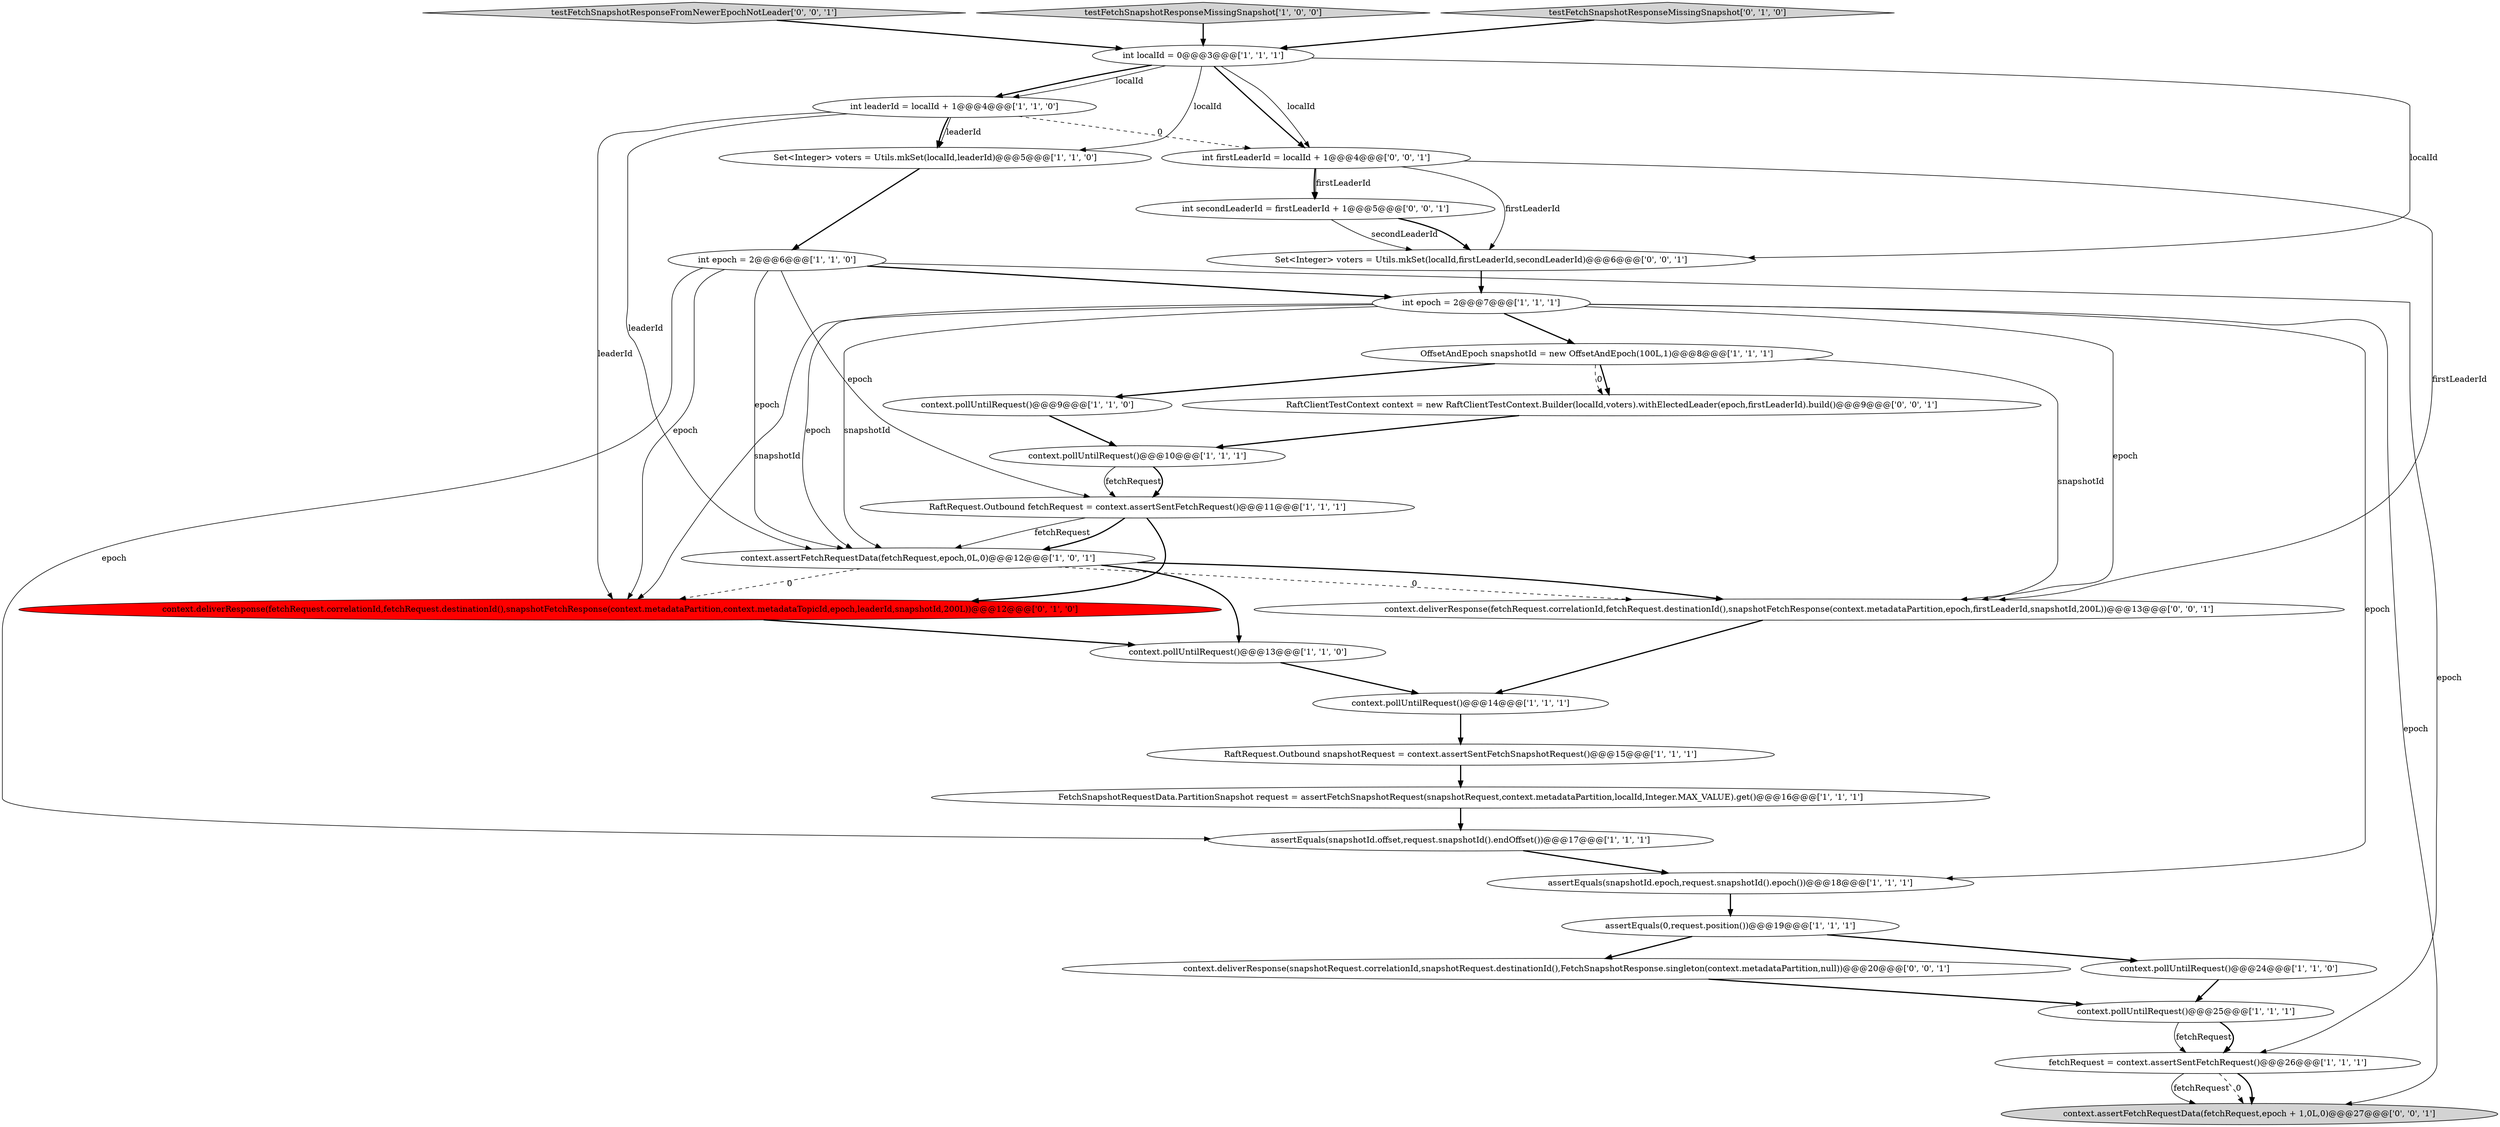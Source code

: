 digraph {
18 [style = filled, label = "assertEquals(0,request.position())@@@19@@@['1', '1', '1']", fillcolor = white, shape = ellipse image = "AAA0AAABBB1BBB"];
13 [style = filled, label = "OffsetAndEpoch snapshotId = new OffsetAndEpoch(100L,1)@@@8@@@['1', '1', '1']", fillcolor = white, shape = ellipse image = "AAA0AAABBB1BBB"];
9 [style = filled, label = "Set<Integer> voters = Utils.mkSet(localId,leaderId)@@@5@@@['1', '1', '0']", fillcolor = white, shape = ellipse image = "AAA0AAABBB1BBB"];
2 [style = filled, label = "context.assertFetchRequestData(fetchRequest,epoch,0L,0)@@@12@@@['1', '0', '1']", fillcolor = white, shape = ellipse image = "AAA0AAABBB1BBB"];
28 [style = filled, label = "Set<Integer> voters = Utils.mkSet(localId,firstLeaderId,secondLeaderId)@@@6@@@['0', '0', '1']", fillcolor = white, shape = ellipse image = "AAA0AAABBB3BBB"];
8 [style = filled, label = "assertEquals(snapshotId.epoch,request.snapshotId().epoch())@@@18@@@['1', '1', '1']", fillcolor = white, shape = ellipse image = "AAA0AAABBB1BBB"];
30 [style = filled, label = "testFetchSnapshotResponseFromNewerEpochNotLeader['0', '0', '1']", fillcolor = lightgray, shape = diamond image = "AAA0AAABBB3BBB"];
0 [style = filled, label = "int epoch = 2@@@7@@@['1', '1', '1']", fillcolor = white, shape = ellipse image = "AAA0AAABBB1BBB"];
7 [style = filled, label = "testFetchSnapshotResponseMissingSnapshot['1', '0', '0']", fillcolor = lightgray, shape = diamond image = "AAA0AAABBB1BBB"];
17 [style = filled, label = "context.pollUntilRequest()@@@10@@@['1', '1', '1']", fillcolor = white, shape = ellipse image = "AAA0AAABBB1BBB"];
19 [style = filled, label = "context.pollUntilRequest()@@@25@@@['1', '1', '1']", fillcolor = white, shape = ellipse image = "AAA0AAABBB1BBB"];
24 [style = filled, label = "context.deliverResponse(fetchRequest.correlationId,fetchRequest.destinationId(),snapshotFetchResponse(context.metadataPartition,epoch,firstLeaderId,snapshotId,200L))@@@13@@@['0', '0', '1']", fillcolor = white, shape = ellipse image = "AAA0AAABBB3BBB"];
20 [style = filled, label = "int leaderId = localId + 1@@@4@@@['1', '1', '0']", fillcolor = white, shape = ellipse image = "AAA0AAABBB1BBB"];
11 [style = filled, label = "int epoch = 2@@@6@@@['1', '1', '0']", fillcolor = white, shape = ellipse image = "AAA0AAABBB1BBB"];
23 [style = filled, label = "int firstLeaderId = localId + 1@@@4@@@['0', '0', '1']", fillcolor = white, shape = ellipse image = "AAA0AAABBB3BBB"];
26 [style = filled, label = "int secondLeaderId = firstLeaderId + 1@@@5@@@['0', '0', '1']", fillcolor = white, shape = ellipse image = "AAA0AAABBB3BBB"];
1 [style = filled, label = "int localId = 0@@@3@@@['1', '1', '1']", fillcolor = white, shape = ellipse image = "AAA0AAABBB1BBB"];
25 [style = filled, label = "context.assertFetchRequestData(fetchRequest,epoch + 1,0L,0)@@@27@@@['0', '0', '1']", fillcolor = lightgray, shape = ellipse image = "AAA0AAABBB3BBB"];
21 [style = filled, label = "context.deliverResponse(fetchRequest.correlationId,fetchRequest.destinationId(),snapshotFetchResponse(context.metadataPartition,context.metadataTopicId,epoch,leaderId,snapshotId,200L))@@@12@@@['0', '1', '0']", fillcolor = red, shape = ellipse image = "AAA1AAABBB2BBB"];
14 [style = filled, label = "FetchSnapshotRequestData.PartitionSnapshot request = assertFetchSnapshotRequest(snapshotRequest,context.metadataPartition,localId,Integer.MAX_VALUE).get()@@@16@@@['1', '1', '1']", fillcolor = white, shape = ellipse image = "AAA0AAABBB1BBB"];
16 [style = filled, label = "context.pollUntilRequest()@@@9@@@['1', '1', '0']", fillcolor = white, shape = ellipse image = "AAA0AAABBB1BBB"];
27 [style = filled, label = "RaftClientTestContext context = new RaftClientTestContext.Builder(localId,voters).withElectedLeader(epoch,firstLeaderId).build()@@@9@@@['0', '0', '1']", fillcolor = white, shape = ellipse image = "AAA0AAABBB3BBB"];
5 [style = filled, label = "RaftRequest.Outbound snapshotRequest = context.assertSentFetchSnapshotRequest()@@@15@@@['1', '1', '1']", fillcolor = white, shape = ellipse image = "AAA0AAABBB1BBB"];
6 [style = filled, label = "context.pollUntilRequest()@@@24@@@['1', '1', '0']", fillcolor = white, shape = ellipse image = "AAA0AAABBB1BBB"];
4 [style = filled, label = "context.pollUntilRequest()@@@13@@@['1', '1', '0']", fillcolor = white, shape = ellipse image = "AAA0AAABBB1BBB"];
15 [style = filled, label = "assertEquals(snapshotId.offset,request.snapshotId().endOffset())@@@17@@@['1', '1', '1']", fillcolor = white, shape = ellipse image = "AAA0AAABBB1BBB"];
29 [style = filled, label = "context.deliverResponse(snapshotRequest.correlationId,snapshotRequest.destinationId(),FetchSnapshotResponse.singleton(context.metadataPartition,null))@@@20@@@['0', '0', '1']", fillcolor = white, shape = ellipse image = "AAA0AAABBB3BBB"];
22 [style = filled, label = "testFetchSnapshotResponseMissingSnapshot['0', '1', '0']", fillcolor = lightgray, shape = diamond image = "AAA0AAABBB2BBB"];
12 [style = filled, label = "RaftRequest.Outbound fetchRequest = context.assertSentFetchRequest()@@@11@@@['1', '1', '1']", fillcolor = white, shape = ellipse image = "AAA0AAABBB1BBB"];
10 [style = filled, label = "context.pollUntilRequest()@@@14@@@['1', '1', '1']", fillcolor = white, shape = ellipse image = "AAA0AAABBB1BBB"];
3 [style = filled, label = "fetchRequest = context.assertSentFetchRequest()@@@26@@@['1', '1', '1']", fillcolor = white, shape = ellipse image = "AAA0AAABBB1BBB"];
0->2 [style = solid, label="epoch"];
0->24 [style = solid, label="epoch"];
4->10 [style = bold, label=""];
24->10 [style = bold, label=""];
7->1 [style = bold, label=""];
9->11 [style = bold, label=""];
0->13 [style = bold, label=""];
12->2 [style = solid, label="fetchRequest"];
30->1 [style = bold, label=""];
20->9 [style = bold, label=""];
11->21 [style = solid, label="epoch"];
8->18 [style = bold, label=""];
12->21 [style = bold, label=""];
3->25 [style = bold, label=""];
19->3 [style = solid, label="fetchRequest"];
3->25 [style = solid, label="fetchRequest"];
23->26 [style = bold, label=""];
1->20 [style = bold, label=""];
26->28 [style = solid, label="secondLeaderId"];
6->19 [style = bold, label=""];
16->17 [style = bold, label=""];
5->14 [style = bold, label=""];
23->24 [style = solid, label="firstLeaderId"];
2->4 [style = bold, label=""];
17->12 [style = solid, label="fetchRequest"];
0->8 [style = solid, label="epoch"];
13->16 [style = bold, label=""];
1->23 [style = bold, label=""];
11->3 [style = solid, label="epoch"];
28->0 [style = bold, label=""];
1->20 [style = solid, label="localId"];
12->2 [style = bold, label=""];
18->29 [style = bold, label=""];
11->0 [style = bold, label=""];
17->12 [style = bold, label=""];
13->27 [style = bold, label=""];
1->28 [style = solid, label="localId"];
23->26 [style = solid, label="firstLeaderId"];
10->5 [style = bold, label=""];
29->19 [style = bold, label=""];
13->27 [style = dashed, label="0"];
2->21 [style = dashed, label="0"];
18->6 [style = bold, label=""];
11->15 [style = solid, label="epoch"];
20->21 [style = solid, label="leaderId"];
0->25 [style = solid, label="epoch"];
27->17 [style = bold, label=""];
20->23 [style = dashed, label="0"];
11->12 [style = solid, label="epoch"];
20->9 [style = solid, label="leaderId"];
0->2 [style = solid, label="snapshotId"];
14->15 [style = bold, label=""];
1->23 [style = solid, label="localId"];
22->1 [style = bold, label=""];
26->28 [style = bold, label=""];
2->24 [style = bold, label=""];
13->24 [style = solid, label="snapshotId"];
2->24 [style = dashed, label="0"];
20->2 [style = solid, label="leaderId"];
1->9 [style = solid, label="localId"];
19->3 [style = bold, label=""];
23->28 [style = solid, label="firstLeaderId"];
15->8 [style = bold, label=""];
11->2 [style = solid, label="epoch"];
0->21 [style = solid, label="snapshotId"];
21->4 [style = bold, label=""];
3->25 [style = dashed, label="0"];
}
